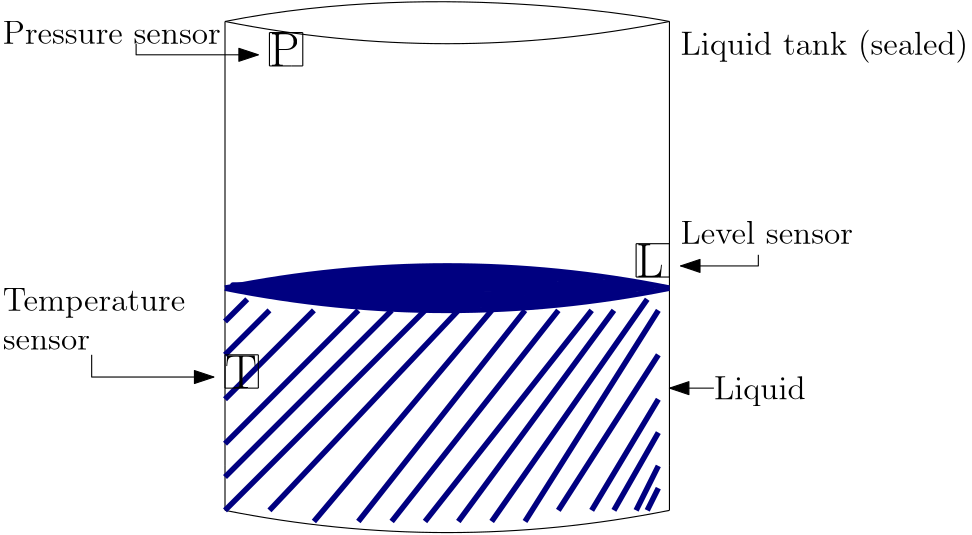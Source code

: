 <?xml version="1.0"?>
<!DOCTYPE ipe SYSTEM "ipe.dtd">
<ipe version="70206" creator="Ipe 7.2.7">
<info created="D:20171127114951" modified="D:20171129123102"/>
<ipestyle name="basic">
<symbol name="arrow/arc(spx)">
<path stroke="sym-stroke" fill="sym-stroke" pen="sym-pen">
0 0 m
-1 0.333 l
-1 -0.333 l
h
</path>
</symbol>
<symbol name="arrow/farc(spx)">
<path stroke="sym-stroke" fill="white" pen="sym-pen">
0 0 m
-1 0.333 l
-1 -0.333 l
h
</path>
</symbol>
<symbol name="arrow/ptarc(spx)">
<path stroke="sym-stroke" fill="sym-stroke" pen="sym-pen">
0 0 m
-1 0.333 l
-0.8 0 l
-1 -0.333 l
h
</path>
</symbol>
<symbol name="arrow/fptarc(spx)">
<path stroke="sym-stroke" fill="white" pen="sym-pen">
0 0 m
-1 0.333 l
-0.8 0 l
-1 -0.333 l
h
</path>
</symbol>
<symbol name="mark/circle(sx)" transformations="translations">
<path fill="sym-stroke">
0.6 0 0 0.6 0 0 e
0.4 0 0 0.4 0 0 e
</path>
</symbol>
<symbol name="mark/disk(sx)" transformations="translations">
<path fill="sym-stroke">
0.6 0 0 0.6 0 0 e
</path>
</symbol>
<symbol name="mark/fdisk(sfx)" transformations="translations">
<group>
<path fill="sym-fill">
0.5 0 0 0.5 0 0 e
</path>
<path fill="sym-stroke" fillrule="eofill">
0.6 0 0 0.6 0 0 e
0.4 0 0 0.4 0 0 e
</path>
</group>
</symbol>
<symbol name="mark/box(sx)" transformations="translations">
<path fill="sym-stroke" fillrule="eofill">
-0.6 -0.6 m
0.6 -0.6 l
0.6 0.6 l
-0.6 0.6 l
h
-0.4 -0.4 m
0.4 -0.4 l
0.4 0.4 l
-0.4 0.4 l
h
</path>
</symbol>
<symbol name="mark/square(sx)" transformations="translations">
<path fill="sym-stroke">
-0.6 -0.6 m
0.6 -0.6 l
0.6 0.6 l
-0.6 0.6 l
h
</path>
</symbol>
<symbol name="mark/fsquare(sfx)" transformations="translations">
<group>
<path fill="sym-fill">
-0.5 -0.5 m
0.5 -0.5 l
0.5 0.5 l
-0.5 0.5 l
h
</path>
<path fill="sym-stroke" fillrule="eofill">
-0.6 -0.6 m
0.6 -0.6 l
0.6 0.6 l
-0.6 0.6 l
h
-0.4 -0.4 m
0.4 -0.4 l
0.4 0.4 l
-0.4 0.4 l
h
</path>
</group>
</symbol>
<symbol name="mark/cross(sx)" transformations="translations">
<group>
<path fill="sym-stroke">
-0.43 -0.57 m
0.57 0.43 l
0.43 0.57 l
-0.57 -0.43 l
h
</path>
<path fill="sym-stroke">
-0.43 0.57 m
0.57 -0.43 l
0.43 -0.57 l
-0.57 0.43 l
h
</path>
</group>
</symbol>
<symbol name="arrow/fnormal(spx)">
<path stroke="sym-stroke" fill="white" pen="sym-pen">
0 0 m
-1 0.333 l
-1 -0.333 l
h
</path>
</symbol>
<symbol name="arrow/pointed(spx)">
<path stroke="sym-stroke" fill="sym-stroke" pen="sym-pen">
0 0 m
-1 0.333 l
-0.8 0 l
-1 -0.333 l
h
</path>
</symbol>
<symbol name="arrow/fpointed(spx)">
<path stroke="sym-stroke" fill="white" pen="sym-pen">
0 0 m
-1 0.333 l
-0.8 0 l
-1 -0.333 l
h
</path>
</symbol>
<symbol name="arrow/linear(spx)">
<path stroke="sym-stroke" pen="sym-pen">
-1 0.333 m
0 0 l
-1 -0.333 l
</path>
</symbol>
<symbol name="arrow/fdouble(spx)">
<path stroke="sym-stroke" fill="white" pen="sym-pen">
0 0 m
-1 0.333 l
-1 -0.333 l
h
-1 0 m
-2 0.333 l
-2 -0.333 l
h
</path>
</symbol>
<symbol name="arrow/double(spx)">
<path stroke="sym-stroke" fill="sym-stroke" pen="sym-pen">
0 0 m
-1 0.333 l
-1 -0.333 l
h
-1 0 m
-2 0.333 l
-2 -0.333 l
h
</path>
</symbol>
<pen name="heavier" value="0.8"/>
<pen name="fat" value="1.2"/>
<pen name="ultrafat" value="2"/>
<symbolsize name="large" value="5"/>
<symbolsize name="small" value="2"/>
<symbolsize name="tiny" value="1.1"/>
<arrowsize name="large" value="10"/>
<arrowsize name="small" value="5"/>
<arrowsize name="tiny" value="3"/>
<color name="red" value="1 0 0"/>
<color name="green" value="0 1 0"/>
<color name="blue" value="0 0 1"/>
<color name="yellow" value="1 1 0"/>
<color name="orange" value="1 0.647 0"/>
<color name="gold" value="1 0.843 0"/>
<color name="purple" value="0.627 0.125 0.941"/>
<color name="gray" value="0.745"/>
<color name="brown" value="0.647 0.165 0.165"/>
<color name="navy" value="0 0 0.502"/>
<color name="pink" value="1 0.753 0.796"/>
<color name="seagreen" value="0.18 0.545 0.341"/>
<color name="turquoise" value="0.251 0.878 0.816"/>
<color name="violet" value="0.933 0.51 0.933"/>
<color name="darkblue" value="0 0 0.545"/>
<color name="darkcyan" value="0 0.545 0.545"/>
<color name="darkgray" value="0.663"/>
<color name="darkgreen" value="0 0.392 0"/>
<color name="darkmagenta" value="0.545 0 0.545"/>
<color name="darkorange" value="1 0.549 0"/>
<color name="darkred" value="0.545 0 0"/>
<color name="lightblue" value="0.678 0.847 0.902"/>
<color name="lightcyan" value="0.878 1 1"/>
<color name="lightgray" value="0.827"/>
<color name="lightgreen" value="0.565 0.933 0.565"/>
<color name="lightyellow" value="1 1 0.878"/>
<dashstyle name="dashed" value="[4] 0"/>
<dashstyle name="dotted" value="[1 3] 0"/>
<dashstyle name="dash dotted" value="[4 2 1 2] 0"/>
<dashstyle name="dash dot dotted" value="[4 2 1 2 1 2] 0"/>
<textsize name="large" value="\large"/>
<textsize name="Large" value="\Large"/>
<textsize name="LARGE" value="\LARGE"/>
<textsize name="huge" value="\huge"/>
<textsize name="Huge" value="\Huge"/>
<textsize name="small" value="\small"/>
<textsize name="footnote" value="\footnotesize"/>
<textsize name="tiny" value="\tiny"/>
<textstyle name="center" begin="\begin{center}" end="\end{center}"/>
<textstyle name="itemize" begin="\begin{itemize}" end="\end{itemize}"/>
<textstyle name="item" begin="\begin{itemize}\item{}" end="\end{itemize}"/>
<gridsize name="4 pts" value="4"/>
<gridsize name="8 pts (~3 mm)" value="8"/>
<gridsize name="16 pts (~6 mm)" value="16"/>
<gridsize name="32 pts (~12 mm)" value="32"/>
<gridsize name="10 pts (~3.5 mm)" value="10"/>
<gridsize name="20 pts (~7 mm)" value="20"/>
<gridsize name="14 pts (~5 mm)" value="14"/>
<gridsize name="28 pts (~10 mm)" value="28"/>
<gridsize name="56 pts (~20 mm)" value="56"/>
<anglesize name="90 deg" value="90"/>
<anglesize name="60 deg" value="60"/>
<anglesize name="45 deg" value="45"/>
<anglesize name="30 deg" value="30"/>
<anglesize name="22.5 deg" value="22.5"/>
<opacity name="10%" value="0.1"/>
<opacity name="30%" value="0.3"/>
<opacity name="50%" value="0.5"/>
<opacity name="75%" value="0.75"/>
<tiling name="falling" angle="-60" step="4" width="1"/>
<tiling name="rising" angle="30" step="4" width="1"/>
</ipestyle>
<page>
<layer name="alpha"/>
<view layers="alpha" active="alpha"/>
<path layer="alpha" matrix="1.66667 0 0 1 -138.667 0" stroke="black">
208 576 m
256 592
304 576
304 576 c
</path>
<path matrix="1.66667 0 0 1 -138.667 0" stroke="black">
208 576 m
256 560
304 576 c
</path>
<path matrix="1 0 0 1.11111 0 -64" stroke="black">
208 576 m
208 432 l
</path>
<path stroke="black">
368 576 m
368 416 l
</path>
<path stroke="navy" pen="ultrafat">
208 480 m
288 464
368 480 c
</path>
<path stroke="navy" pen="ultrafat">
208 480 m
288 496
368 480 c
</path>
<path matrix="1 0 0 1 0 -80" stroke="black">
208 480 m
288 464
368 480 c
</path>
<path stroke="black">
208 416 m
208 400 l
</path>
<path stroke="black">
368 416 m
368 400 l
</path>
<path stroke="navy" pen="ultrafat">
216 476 m
208 468 l
</path>
<path stroke="navy" pen="ultrafat">
224 472 m
208 456 l
</path>
<path stroke="navy" pen="ultrafat">
240 472 m
208 440 l
</path>
<path stroke="navy" pen="ultrafat">
256 472 m
208 424 l
</path>
<path stroke="navy" pen="ultrafat">
268 472 m
208 412 l
</path>
<path stroke="navy" pen="ultrafat">
280 472 m
208 400 l
</path>
<path stroke="navy" pen="ultrafat">
292 472 m
224 400 l
</path>
<path stroke="navy" pen="ultrafat">
304 472 m
240 396 l
</path>
<path stroke="navy" pen="ultrafat">
316 472 m
256 396 l
</path>
<path stroke="navy" pen="ultrafat">
328 472 m
268 396 l
</path>
<path stroke="navy" pen="ultrafat">
340 472 m
280 396 l
</path>
<path stroke="navy" pen="ultrafat">
348 472 m
292 396 l
</path>
<path stroke="navy" pen="ultrafat">
360 476 m
304 396 l
</path>
<path stroke="navy" pen="ultrafat">
364 472 m
316 396 l
</path>
<path stroke="navy" pen="ultrafat">
364 456 m
328 400 l
</path>
<path stroke="navy" pen="ultrafat">
364 440 m
340 400 l
</path>
<path stroke="navy" pen="ultrafat">
364 428 m
348 400 l
</path>
<path stroke="navy" pen="ultrafat">
364 416 m
356 400 l
</path>
<path stroke="navy" pen="ultrafat">
364 408 m
360 400 l
</path>
<path stroke="navy" pen="ultrafat" cap="1" join="1">
215.391 480.057 m
215.04 479.707 l
215.391 479.707 l
215.741 479.357 l
225.194 479.357 l
226.245 479.707 l
226.945 480.407 l
228.345 480.407 l
229.046 481.108 l
229.746 481.108 l
230.446 481.808 l
231.146 481.808 l
229.746 481.808 l
229.046 481.458 l
225.894 481.458 l
225.194 481.108 l
224.144 481.108 l
223.794 480.758 l
222.043 480.758 l
221.343 480.057 l
216.791 480.057 l
217.842 480.057 l
218.192 480.407 l
220.993 480.407 l
221.343 480.758 l
222.393 480.758 l
222.743 481.108 l
224.144 481.108 l
224.844 481.808 l
226.595 481.808 l
227.295 482.158 l
228.345 482.158 l
228.695 482.508 l
231.497 482.508 l
231.847 482.858 l
233.247 482.858 l
234.298 483.559 l
236.748 483.559 l
237.099 483.909 l
239.199 483.909 l
239.549 484.259 l
242.35 484.259 l
242.701 484.609 l
245.502 484.609 l
246.202 485.309 l
248.653 485.309 l
249.353 485.659 l
255.655 485.659 l
256.005 486.009 l
260.907 486.009 l
261.257 486.36 l
264.759 486.36 l
265.809 487.06 l
274.912 487.06 l
275.613 486.71 l
293.119 486.71 l
293.469 486.36 l
296.27 486.36 l
296.62 486.009 l
303.273 486.009 l
303.973 485.309 l
305.373 485.309 l
305.724 484.959 l
312.376 484.959 l
312.726 484.609 l
321.129 484.609 l
322.18 484.259 l
323.93 484.259 l
324.63 483.559 l
327.432 483.559 l
328.132 483.208 l
329.532 483.208 l
329.882 482.858 l
333.384 482.858 l
333.734 482.508 l
335.484 482.508 l
336.535 482.158 l
336.885 481.808 l
339.686 481.808 l
340.036 481.458 l
341.787 481.458 l
342.137 481.108 l
344.938 481.108 l
345.638 480.758 l
358.943 480.758 l
359.993 480.057 l
361.744 480.057 l
355.792 480.057 l
355.442 480.407 l
353.341 480.407 l
352.991 480.758 l
350.89 480.758 l
350.54 481.108 l
349.84 481.108 l
349.139 481.808 l
348.089 481.808 l
347.039 482.158 l
343.537 482.158 l
343.187 482.508 l
341.437 482.508 l
341.087 482.858 l
338.636 482.858 l
337.935 483.559 l
335.835 483.559 l
335.134 483.909 l
332.333 483.909 l
331.633 484.259 l
329.182 484.259 l
328.832 484.609 l
325.331 484.609 l
324.63 485.309 l
323.58 485.309 l
322.88 485.659 l
262.658 485.659 l
262.308 485.309 l
259.857 485.309 l
259.157 484.959 l
257.056 484.959 l
256.356 484.609 l
254.605 484.609 l
254.255 484.259 l
251.104 484.259 l
250.403 483.559 l
248.303 483.559 l
247.602 483.208 l
245.151 483.208 l
244.801 482.858 l
240.25 482.858 l
239.549 482.508 l
237.099 482.508 l
236.048 481.808 l
234.648 481.808 l
234.298 481.458 l
231.497 481.458 l
230.796 481.108 l
230.096 481.108 l
229.746 480.758 l
229.046 480.758 l
228.345 480.057 l
227.295 480.057 l
226.945 479.707 l
226.245 479.707 l
225.544 479.007 l
222.743 479.007 l
222.043 478.307 l
234.648 478.307 l
</path>
<path stroke="navy" pen="ultrafat" cap="1" join="1">
210.839 481.108 m
215.391 481.108 l
216.091 480.407 l
216.091 480.057 l
215.391 479.357 l
213.64 479.357 l
212.94 479.707 l
213.64 480.407 l
214.34 480.407 l
215.04 480.758 l
216.091 480.758 l
216.441 481.108 l
222.743 481.108 l
223.794 481.808 l
225.194 481.808 l
226.245 482.158 l
227.645 482.158 l
228.345 482.508 l
231.497 482.508 l
232.197 482.858 l
234.998 482.858 l
235.698 483.559 l
237.449 483.559 l
238.149 483.909 l
240.25 483.909 l
240.95 484.259 l
245.151 484.259 l
245.502 484.609 l
246.202 484.609 l
246.902 485.309 l
249.353 485.309 l
249.703 485.659 l
254.255 485.659 l
254.955 485.309 l
257.406 485.309 l
258.806 484.959 l
281.915 484.959 l
282.965 484.609 l
288.567 484.609 l
289.968 484.259 l
291.368 484.259 l
292.419 483.559 l
294.169 483.559 l
294.87 483.208 l
296.27 483.208 l
296.97 482.858 l
300.122 482.858 l
301.522 482.508 l
308.525 482.508 l
290.668 482.508 l
287.167 481.808 l
283.315 481.458 l
279.814 480.758 l
276.313 480.407 l
272.111 479.707 l
270.361 479.707 l
299.771 479.707 l
257.406 479.707 l
305.023 479.707 l
257.756 479.707 l
264.759 479.707 l
284.366 482.508 l
288.217 482.858 l
291.368 483.559 l
292.769 483.559 l
251.804 483.559 l
297.671 483.559 l
291.018 484.259 l
245.852 484.259 l
253.905 482.858 l
291.718 482.858 l
254.605 482.858 l
252.154 482.508 l
250.754 482.508 l
250.403 482.158 l
250.754 481.808 l
281.915 481.808 l
236.398 481.808 l
274.912 481.808 l
241.65 481.808 l
246.202 481.458 l
277.363 481.458 l
230.796 481.458 l
230.446 481.108 l
230.796 480.758 l
233.247 480.057 l
240.6 479.357 l
267.91 479.357 l
231.497 479.357 l
232.897 479.357 l
234.998 479.007 l
237.449 478.307 l
263.358 478.307 l
230.096 478.307 l
259.507 478.307 l
233.247 478.307 l
240.6 477.606 l
267.21 477.606 l
263.358 477.606 l
260.557 478.307 l
256.706 478.307 l
252.154 478.657 l
243.401 478.657 l
238.849 479.007 l
232.547 479.007 l
230.096 479.357 l
232.547 480.057 l
265.459 480.057 l
266.159 480.407 l
263.358 480.758 l
231.497 480.758 l
259.857 480.758 l
244.101 480.758 l
243.051 480.057 l
240.6 480.057 l
240.25 479.707 l
227.645 479.707 l
227.295 479.357 l
227.295 478.657 l
228.345 477.606 l
230.096 477.256 l
230.796 476.556 l
238.149 476.556 l
238.499 476.206 l
244.451 476.206 l
244.801 475.856 l
246.902 475.856 l
247.602 475.506 l
248.653 475.506 l
249.353 474.805 l
281.215 474.805 l
</path>
<path stroke="navy" pen="ultrafat" cap="1" join="1">
247.602 476.206 m
275.262 476.206 l
275.613 476.556 l
276.663 476.556 l
265.109 476.556 l
277.363 476.556 l
280.865 477.256 l
283.666 477.256 l
261.607 477.256 l
287.167 477.256 l
287.867 477.606 l
288.217 477.606 l
288.567 477.957 l
287.517 478.307 l
285.066 478.657 l
264.759 478.657 l
298.021 478.657 l
292.069 479.357 l
289.268 480.057 l
285.766 480.407 l
278.414 481.808 l
273.512 481.808 l
271.061 482.158 l
312.026 482.158 l
274.562 482.158 l
279.114 482.158 l
282.615 481.808 l
296.97 481.808 l
303.273 481.108 l
306.774 481.108 l
287.517 481.108 l
310.625 481.108 l
310.976 481.458 l
310.275 482.158 l
308.875 482.508 l
307.124 482.858 l
305.023 482.858 l
302.923 483.559 l
300.822 483.559 l
299.071 483.909 l
297.321 483.909 l
314.127 483.909 l
302.222 483.909 l
296.27 484.609 l
292.769 484.609 l
311.676 484.609 l
312.376 485.309 l
310.976 485.659 l
308.525 485.659 l
307.824 486.009 l
306.774 486.009 l
306.424 486.36 l
306.074 486.36 l
305.373 487.06 l
294.52 487.06 l
294.169 486.71 l
295.22 486.36 l
296.97 486.36 l
298.721 486.009 l
310.625 486.009 l
312.376 485.309 l
322.18 485.309 l
323.93 484.959 l
325.331 484.959 l
326.731 484.609 l
328.482 484.609 l
329.882 484.259 l
332.683 484.259 l
333.734 483.559 l
335.484 483.559 l
336.185 483.208 l
337.935 483.208 l
338.636 482.858 l
340.036 482.858 l
340.736 482.508 l
343.187 482.508 l
344.938 481.808 l
354.041 481.808 l
353.691 481.808 l
352.991 481.458 l
301.172 481.458 l
324.63 481.458 l
303.623 481.458 l
324.63 481.458 l
322.88 481.458 l
318.678 482.158 l
316.578 482.158 l
313.777 482.508 l
308.174 482.508 l
326.731 482.508 l
315.877 482.508 l
326.031 482.508 l
325.331 482.508 l
318.678 483.909 l
313.426 483.909 l
311.326 484.259 l
310.275 484.259 l
323.93 484.259 l
301.872 484.259 l
303.623 483.559 l
309.575 482.858 l
321.479 482.858 l
319.379 482.858 l
316.227 482.508 l
308.174 482.508 l
303.273 481.808 l
299.421 481.458 l
290.668 481.458 l
322.18 481.458 l
289.618 481.458 l
288.917 481.108 l
288.917 480.758 l
294.169 480.758 l
297.321 480.057 l
329.532 480.057 l
325.331 480.057 l
322.18 479.707 l
318.328 479.707 l
310.625 479.007 l
307.124 478.307 l
304.673 478.307 l
333.734 478.307 l
334.084 478.657 l
330.583 479.007 l
312.376 479.007 l
317.278 479.007 l
320.779 480.057 l
324.63 480.407 l
328.482 480.407 l
331.283 480.758 l
337.235 480.758 l
324.28 480.758 l
339.686 480.758 l
341.787 481.108 l
345.288 481.108 l
332.683 481.108 l
352.991 481.108 l
351.59 481.108 l
350.89 480.758 l
349.84 479.707 l
356.142 479.707 l
355.792 479.707 l
355.092 479.357 l
346.689 479.357 l
346.338 479.007 l
341.087 479.007 l
340.386 478.307 l
336.535 478.307 l
335.835 477.957 l
335.134 477.957 l
334.784 477.606 l
327.782 477.606 l
327.432 477.256 l
327.081 477.256 l
331.283 477.256 l
332.333 477.606 l
333.034 477.606 l
333.734 478.307 l
335.484 478.307 l
336.535 478.657 l
338.986 479.007 l
339.336 479.357 l
339.686 479.357 l
338.285 479.357 l
336.535 480.057 l
335.134 480.407 l
330.583 480.407 l
348.789 480.407 l
345.288 480.407 l
335.134 479.007 l
333.034 478.657 l
332.333 478.307 l
331.633 478.307 l
350.19 478.307 l
337.585 478.307 l
347.039 478.307 l
347.739 478.657 l
348.439 478.657 l
350.19 479.357 l
351.94 479.357 l
352.641 480.057 l
355.792 480.057 l
356.842 480.407 l
359.643 480.407 l
358.943 480.407 l
358.593 480.057 l
357.543 480.057 l
357.192 479.707 l
355.792 479.707 l
355.442 479.357 l
354.041 479.007 l
353.341 478.307 l
352.641 478.307 l
352.291 477.957 l
349.84 477.957 l
348.789 477.606 l
340.386 477.606 l
338.986 477.256 l
336.185 477.256 l
334.434 476.556 l
322.88 476.556 l
342.137 476.556 l
316.578 476.556 l
331.983 476.556 l
329.532 476.206 l
319.028 476.206 l
318.328 475.856 l
316.578 475.856 l
315.527 475.506 l
333.384 475.506 l
333.734 475.856 l
330.933 475.856 l
329.882 475.506 l
328.482 475.506 l
326.031 474.805 l
324.981 474.805 l
323.93 474.455 l
317.278 474.455 l
316.578 474.105 l
315.177 474.105 l
314.827 473.755 l
302.572 473.755 l
</path>
<path stroke="navy" pen="ultrafat" cap="1" join="1">
316.928 475.156 m
301.522 475.156 l
300.822 474.805 l
298.021 474.805 l
297.671 474.455 l
288.567 474.455 l
290.668 474.455 l
291.018 474.805 l
292.419 474.805 l
293.469 475.506 l
298.371 475.506 l
298.721 475.856 l
300.472 475.856 l
301.172 476.556 l
304.673 476.556 l
303.623 475.856 l
302.923 475.856 l
301.872 475.506 l
301.172 474.805 l
298.021 474.805 l
297.321 474.455 l
288.917 474.455 l
288.567 474.105 l
285.766 474.105 l
285.416 473.755 l
265.109 473.755 l
287.867 473.755 l
288.567 474.105 l
302.222 474.105 l
300.122 474.105 l
299.421 473.755 l
257.756 473.755 l
258.106 474.105 l
259.157 474.105 l
260.907 474.805 l
265.459 475.506 l
289.968 475.506 l
291.718 475.856 l
293.119 476.556 l
294.87 476.906 l
297.671 476.906 l
298.371 477.256 l
278.063 477.256 l
296.62 477.256 l
298.721 477.606 l
300.472 478.307 l
287.867 478.307 l
291.368 478.657 l
294.52 478.657 l
297.671 479.357 l
299.771 479.357 l
302.222 480.407 l
302.923 480.407 l
300.822 480.407 l
299.071 479.707 l
298.371 479.707 l
297.671 479.007 l
298.371 477.957 l
307.474 477.957 l
306.774 477.957 l
306.074 477.606 l
304.323 477.606 l
302.923 477.256 l
298.021 477.256 l
311.676 477.256 l
302.923 477.256 l
302.572 476.906 l
303.623 476.556 l
314.477 476.556 l
314.827 476.906 l
315.177 476.906 l
309.575 476.906 l
308.525 476.206 l
307.824 476.206 l
306.774 475.856 l
299.071 475.856 l
301.172 475.856 l
</path>
<text matrix="1 0 0 1 -8 -8" transformations="translations" pos="380 572" stroke="black" type="label" width="103.628" height="8.965" depth="2.99" valign="baseline" size="large">Liquid tank (sealed)</text>
<text matrix="1 0 0 1 -8 8" transformations="translations" pos="380 488" stroke="black" type="label" width="62.072" height="8.302" depth="0" valign="baseline" size="large">Level sensor</text>
<text matrix="1 0 0 1 0 -12" transformations="translations" pos="384 452" stroke="black" type="label" width="33.002" height="8.307" depth="2.32" valign="baseline" size="large">Liquid</text>
<text matrix="1 0 0 1 -24 16" transformations="translations" pos="152 552" stroke="black" type="label" width="78.461" height="8.169" depth="0" valign="baseline" size="large">Pressure sensor</text>
<text matrix="1 0 0 1 4 -4" transformations="translations" pos="124 484" stroke="black" type="minipage" width="76" height="13.547" depth="8.57" valign="top" size="large">Temperature sensor</text>
<path matrix="1 0 0 1 -8 0" stroke="black">
232 572 m
232 560 l
</path>
<path matrix="1 0 0 1 -8 0" stroke="black">
232 560 m
240 560 l
</path>
<path matrix="0.5 0 0 1 112 0" stroke="black">
240 560 m
248 560 l
</path>
<path matrix="1 0 0 1 -12 0" stroke="black">
248 560 m
248 572 l
</path>
<path matrix="0.75 0 0 1 50 0" stroke="black">
232 572 m
248 572 l
</path>
<text matrix="1 0 0 1 -12 -8" transformations="translations" pos="236 568" stroke="black" type="label" width="10.815" height="11.761" depth="0" valign="baseline" size="LARGE">P</text>
<path matrix="1 0 0 1 -24 -116" stroke="black">
232 572 m
232 560 l
</path>
<path matrix="1 0 0 1 -24 -116" stroke="black">
232 560 m
240 560 l
</path>
<path matrix="0.5 0 0 1 96 -116" stroke="black">
240 560 m
248 560 l
</path>
<path matrix="1 0 0 1 -28 -116" stroke="black">
248 560 m
248 572 l
</path>
<text matrix="1 0 0 1 -28 -124" transformations="translations" pos="236 568" stroke="black" type="label" width="11.493" height="11.761" depth="0" valign="baseline" size="LARGE">T</text>
<path stroke="black">
220 456 m
208 456 l
</path>
<path stroke="black">
356 496 m
356 484 l
</path>
<path matrix="1 0 0 1 124 -76" stroke="black">
232 560 m
240 560 l
</path>
<path matrix="0.5 0 0 1 244 -76" stroke="black">
240 560 m
248 560 l
</path>
<path matrix="1 0 0 1 120 -76" stroke="black">
248 560 m
248 572 l
</path>
<text matrix="1 0 0 1 120 -84" transformations="translations" pos="236 568" stroke="black" type="label" width="9.915" height="11.761" depth="0" valign="baseline" size="LARGE">L</text>
<path stroke="black">
356 496 m
368 496 l
</path>
<path stroke="black" arrow="normal/normal">
384 444 m
368 444 l
</path>
<path matrix="1 0 0 1 0 8" stroke="black" arrow="normal/normal">
400 484 m
400 480 l
372 480 l
</path>
<path matrix="1.57143 0 0 1 -100.571 8" stroke="black" arrow="normal/normal">
176 560 m
176 556 l
204 556 l
</path>
<path matrix="1 0 0 1 0 28" stroke="black" arrow="normal/normal">
160 428 m
160 420 l
204 420 l
</path>
</page>
</ipe>
